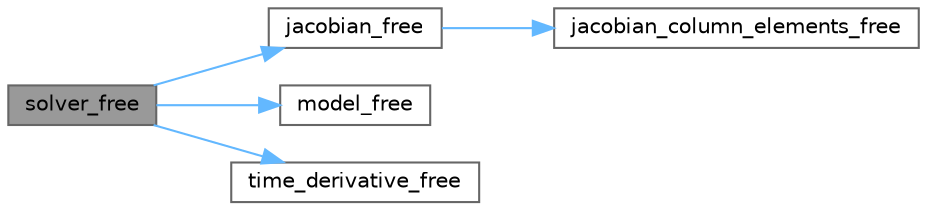 digraph "solver_free"
{
 // LATEX_PDF_SIZE
  bgcolor="transparent";
  edge [fontname=Helvetica,fontsize=10,labelfontname=Helvetica,labelfontsize=10];
  node [fontname=Helvetica,fontsize=10,shape=box,height=0.2,width=0.4];
  rankdir="LR";
  Node1 [label="solver_free",height=0.2,width=0.4,color="gray40", fillcolor="grey60", style="filled", fontcolor="black",tooltip="Free a SolverData object."];
  Node1 -> Node2 [color="steelblue1",style="solid"];
  Node2 [label="jacobian_free",height=0.2,width=0.4,color="grey40", fillcolor="white", style="filled",URL="$_jacobian_8c.html#a0c0108de18ada97dc46782f7223ceef8",tooltip="Free memory associated with a Jacobian."];
  Node2 -> Node3 [color="steelblue1",style="solid"];
  Node3 [label="jacobian_column_elements_free",height=0.2,width=0.4,color="grey40", fillcolor="white", style="filled",URL="$_jacobian_8c.html#a7bc2fe67ae132c04bf45e69934e6be1f",tooltip="Free memory associated with a JacobianColumnElements."];
  Node1 -> Node4 [color="steelblue1",style="solid"];
  Node4 [label="model_free",height=0.2,width=0.4,color="grey40", fillcolor="white", style="filled",URL="$camp__solver_8c.html#a01ab307718c5b5304fc16472d23d999f",tooltip="Free a ModelData object."];
  Node1 -> Node5 [color="steelblue1",style="solid"];
  Node5 [label="time_derivative_free",height=0.2,width=0.4,color="grey40", fillcolor="white", style="filled",URL="$time__derivative_8c.html#a1193647828d9df2f5bb391b508a2a2c1",tooltip="Free memory associated with a TimeDerivative."];
}
